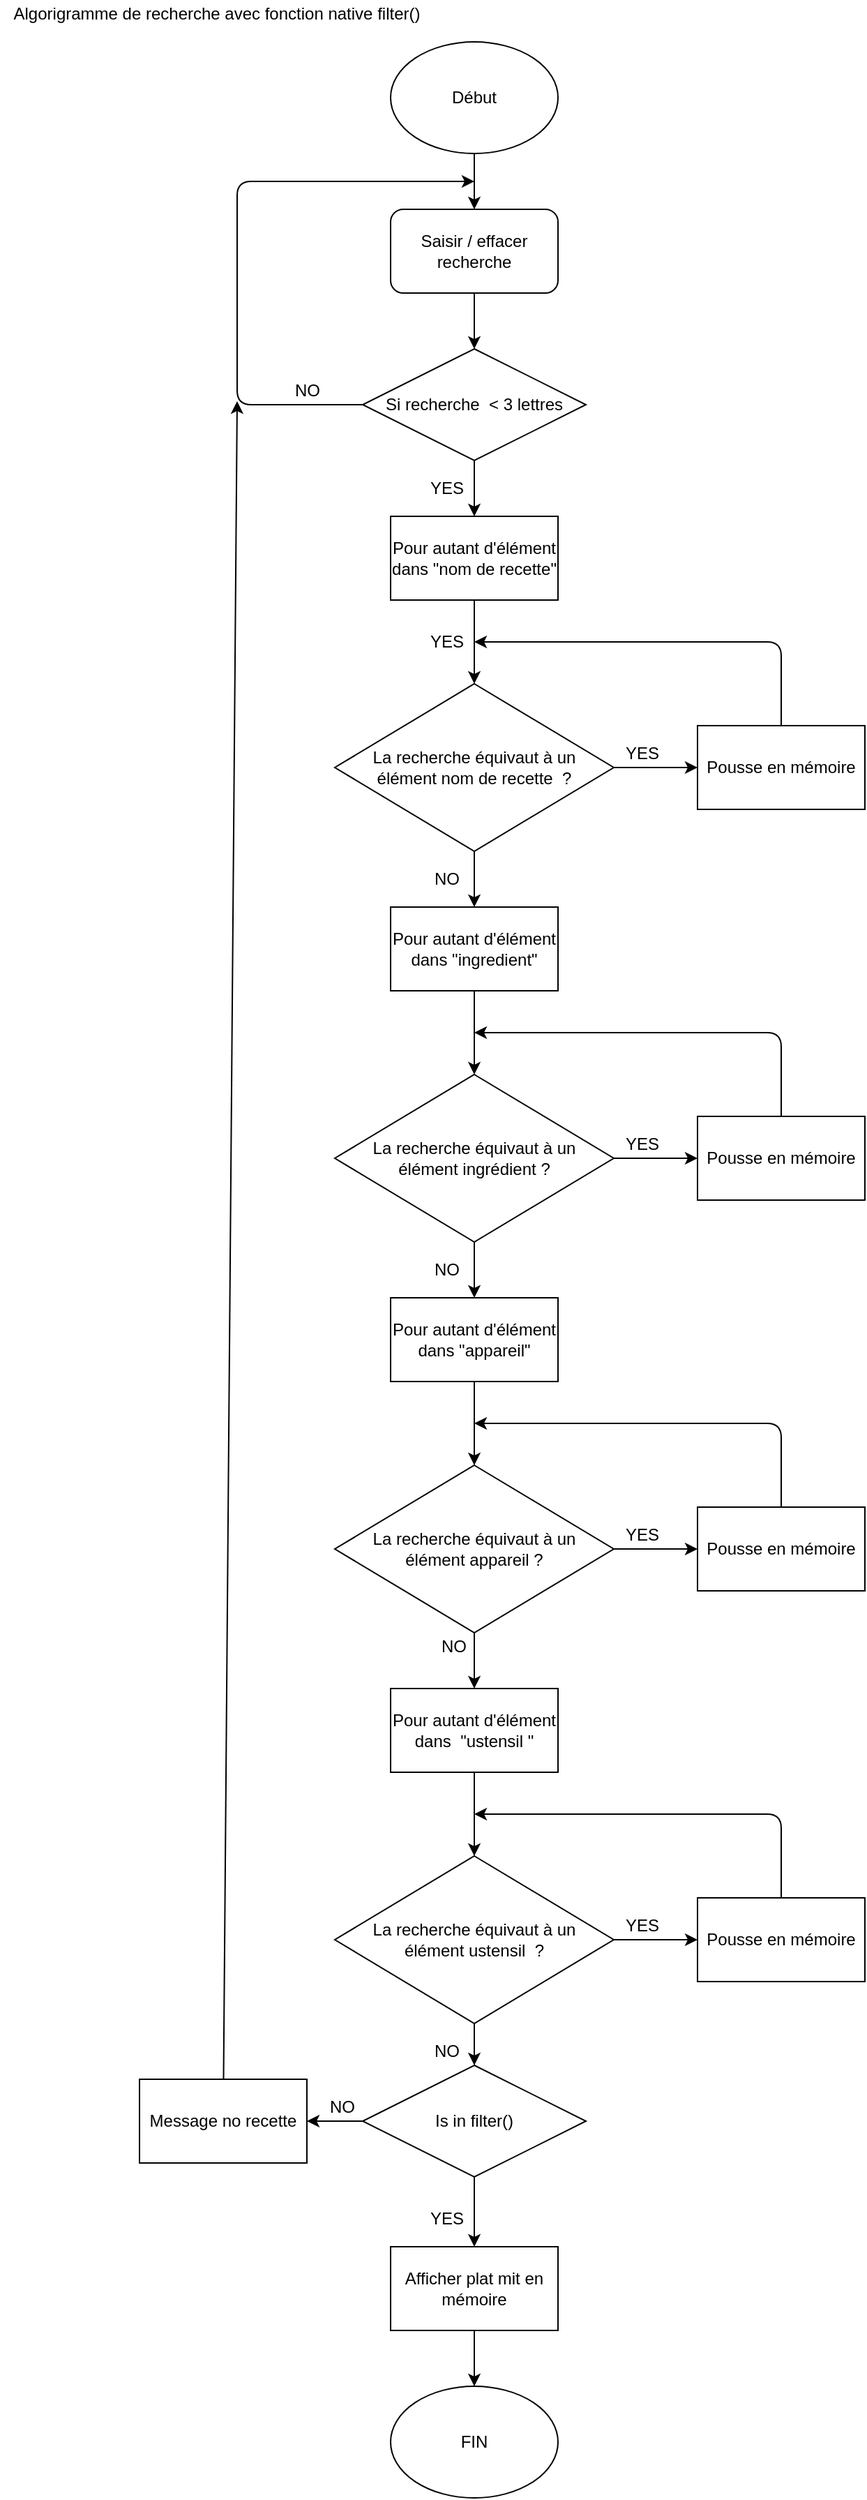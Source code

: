 <mxfile>
    <diagram id="82YIPT4hSedidPJd-CTC" name="Page-1">
        <mxGraphModel dx="1334" dy="617" grid="1" gridSize="10" guides="1" tooltips="1" connect="1" arrows="1" fold="1" page="1" pageScale="1" pageWidth="827" pageHeight="1169" math="0" shadow="0">
            <root>
                <mxCell id="0"/>
                <mxCell id="1" parent="0"/>
                <mxCell id="78" value="Début" style="ellipse;whiteSpace=wrap;html=1;" vertex="1" parent="1">
                    <mxGeometry x="300" y="40" width="120" height="80" as="geometry"/>
                </mxCell>
                <mxCell id="79" value="Saisir / effacer recherche" style="rounded=1;whiteSpace=wrap;html=1;" vertex="1" parent="1">
                    <mxGeometry x="300" y="160" width="120" height="60" as="geometry"/>
                </mxCell>
                <mxCell id="80" value="" style="endArrow=classic;html=1;exitX=0.5;exitY=1;exitDx=0;exitDy=0;entryX=0.5;entryY=0;entryDx=0;entryDy=0;" edge="1" parent="1" source="78" target="79">
                    <mxGeometry width="50" height="50" relative="1" as="geometry">
                        <mxPoint x="400" y="430" as="sourcePoint"/>
                        <mxPoint x="450" y="380" as="targetPoint"/>
                    </mxGeometry>
                </mxCell>
                <mxCell id="81" value="" style="endArrow=classic;html=1;exitX=0.5;exitY=1;exitDx=0;exitDy=0;entryX=0.5;entryY=0;entryDx=0;entryDy=0;" edge="1" parent="1" source="79" target="83">
                    <mxGeometry width="50" height="50" relative="1" as="geometry">
                        <mxPoint x="400" y="430" as="sourcePoint"/>
                        <mxPoint x="360" y="250" as="targetPoint"/>
                    </mxGeometry>
                </mxCell>
                <mxCell id="82" value="" style="edgeStyle=none;html=1;" edge="1" parent="1" source="83" target="89">
                    <mxGeometry relative="1" as="geometry"/>
                </mxCell>
                <mxCell id="83" value="&lt;span&gt;Si recherche&amp;nbsp; &amp;lt; 3 lettres&lt;/span&gt;" style="rhombus;whiteSpace=wrap;html=1;" vertex="1" parent="1">
                    <mxGeometry x="280" y="260" width="160" height="80" as="geometry"/>
                </mxCell>
                <mxCell id="84" value="" style="endArrow=classic;html=1;exitX=0;exitY=0.5;exitDx=0;exitDy=0;" edge="1" parent="1" source="83">
                    <mxGeometry width="50" height="50" relative="1" as="geometry">
                        <mxPoint x="400" y="430" as="sourcePoint"/>
                        <mxPoint x="360" y="140" as="targetPoint"/>
                        <Array as="points">
                            <mxPoint x="190" y="300"/>
                            <mxPoint x="190" y="230"/>
                            <mxPoint x="190" y="140"/>
                        </Array>
                    </mxGeometry>
                </mxCell>
                <mxCell id="85" value="" style="edgeStyle=none;html=1;" edge="1" parent="1" source="86" target="115">
                    <mxGeometry relative="1" as="geometry"/>
                </mxCell>
                <mxCell id="86" value="Afficher plat mit en mémoire" style="rounded=0;whiteSpace=wrap;html=1;" vertex="1" parent="1">
                    <mxGeometry x="300" y="1620" width="120" height="60" as="geometry"/>
                </mxCell>
                <mxCell id="87" style="edgeStyle=none;html=1;exitX=1;exitY=0.5;exitDx=0;exitDy=0;entryX=0;entryY=0.5;entryDx=0;entryDy=0;" edge="1" parent="1" source="88" target="93">
                    <mxGeometry relative="1" as="geometry"/>
                </mxCell>
                <mxCell id="88" value="La recherche équivaut à un&lt;br&gt;élément nom de recette&amp;nbsp; ?" style="rhombus;whiteSpace=wrap;html=1;" vertex="1" parent="1">
                    <mxGeometry x="260" y="500" width="200" height="120" as="geometry"/>
                </mxCell>
                <mxCell id="89" value="Pour autant d'élément dans &quot;nom de recette&quot;" style="rounded=0;whiteSpace=wrap;html=1;" vertex="1" parent="1">
                    <mxGeometry x="300" y="380" width="120" height="60" as="geometry"/>
                </mxCell>
                <mxCell id="90" value="" style="endArrow=classic;html=1;exitX=0.5;exitY=1;exitDx=0;exitDy=0;entryX=0.5;entryY=0;entryDx=0;entryDy=0;" edge="1" parent="1" source="88">
                    <mxGeometry width="50" height="50" relative="1" as="geometry">
                        <mxPoint x="400" y="720" as="sourcePoint"/>
                        <mxPoint x="360" y="660" as="targetPoint"/>
                    </mxGeometry>
                </mxCell>
                <mxCell id="91" value="" style="endArrow=classic;html=1;exitX=0.5;exitY=1;exitDx=0;exitDy=0;entryX=0.5;entryY=0;entryDx=0;entryDy=0;" edge="1" parent="1" source="89" target="88">
                    <mxGeometry width="50" height="50" relative="1" as="geometry">
                        <mxPoint x="400" y="320" as="sourcePoint"/>
                        <mxPoint x="450" y="270" as="targetPoint"/>
                    </mxGeometry>
                </mxCell>
                <mxCell id="92" style="edgeStyle=none;html=1;exitX=0.5;exitY=0;exitDx=0;exitDy=0;" edge="1" parent="1" source="93">
                    <mxGeometry relative="1" as="geometry">
                        <mxPoint x="360" y="470" as="targetPoint"/>
                        <Array as="points">
                            <mxPoint x="580" y="470"/>
                        </Array>
                    </mxGeometry>
                </mxCell>
                <mxCell id="93" value="Pousse en mémoire" style="rounded=0;whiteSpace=wrap;html=1;" vertex="1" parent="1">
                    <mxGeometry x="520" y="530" width="120" height="60" as="geometry"/>
                </mxCell>
                <mxCell id="94" style="edgeStyle=none;html=1;exitX=1;exitY=0.5;exitDx=0;exitDy=0;entryX=0;entryY=0.5;entryDx=0;entryDy=0;" edge="1" parent="1" source="95" target="99">
                    <mxGeometry relative="1" as="geometry"/>
                </mxCell>
                <mxCell id="95" value="La recherche équivaut à un&lt;br&gt;élément ingrédient ?" style="rhombus;whiteSpace=wrap;html=1;" vertex="1" parent="1">
                    <mxGeometry x="260" y="780" width="200" height="120" as="geometry"/>
                </mxCell>
                <mxCell id="96" value="Pour autant d'élément dans &quot;ingredient&quot;" style="rounded=0;whiteSpace=wrap;html=1;" vertex="1" parent="1">
                    <mxGeometry x="300" y="660" width="120" height="60" as="geometry"/>
                </mxCell>
                <mxCell id="97" value="" style="endArrow=classic;html=1;exitX=0.5;exitY=1;exitDx=0;exitDy=0;entryX=0.5;entryY=0;entryDx=0;entryDy=0;" edge="1" parent="1" source="96" target="95">
                    <mxGeometry width="50" height="50" relative="1" as="geometry">
                        <mxPoint x="400" y="600" as="sourcePoint"/>
                        <mxPoint x="450" y="550" as="targetPoint"/>
                    </mxGeometry>
                </mxCell>
                <mxCell id="98" style="edgeStyle=none;html=1;exitX=0.5;exitY=0;exitDx=0;exitDy=0;" edge="1" parent="1" source="99">
                    <mxGeometry relative="1" as="geometry">
                        <mxPoint x="360" y="750" as="targetPoint"/>
                        <Array as="points">
                            <mxPoint x="580" y="750"/>
                        </Array>
                    </mxGeometry>
                </mxCell>
                <mxCell id="99" value="Pousse en mémoire" style="rounded=0;whiteSpace=wrap;html=1;" vertex="1" parent="1">
                    <mxGeometry x="520" y="810" width="120" height="60" as="geometry"/>
                </mxCell>
                <mxCell id="100" style="edgeStyle=none;html=1;exitX=1;exitY=0.5;exitDx=0;exitDy=0;entryX=0;entryY=0.5;entryDx=0;entryDy=0;" edge="1" parent="1" source="101" target="107">
                    <mxGeometry relative="1" as="geometry"/>
                </mxCell>
                <mxCell id="101" value="La recherche équivaut à un&lt;br&gt;élément appareil ?" style="rhombus;whiteSpace=wrap;html=1;" vertex="1" parent="1">
                    <mxGeometry x="260" y="1060" width="200" height="120" as="geometry"/>
                </mxCell>
                <mxCell id="102" value="Pour autant d'élément dans &quot;appareil&quot;" style="rounded=0;whiteSpace=wrap;html=1;" vertex="1" parent="1">
                    <mxGeometry x="300" y="940" width="120" height="60" as="geometry"/>
                </mxCell>
                <mxCell id="103" value="" style="endArrow=classic;html=1;exitX=0.5;exitY=1;exitDx=0;exitDy=0;entryX=0.5;entryY=0;entryDx=0;entryDy=0;" edge="1" parent="1">
                    <mxGeometry width="50" height="50" relative="1" as="geometry">
                        <mxPoint x="360" y="900" as="sourcePoint"/>
                        <mxPoint x="360" y="940" as="targetPoint"/>
                    </mxGeometry>
                </mxCell>
                <mxCell id="104" value="" style="endArrow=classic;html=1;exitX=0.5;exitY=1;exitDx=0;exitDy=0;entryX=0.5;entryY=0;entryDx=0;entryDy=0;" edge="1" parent="1" source="101">
                    <mxGeometry width="50" height="50" relative="1" as="geometry">
                        <mxPoint x="400" y="1280" as="sourcePoint"/>
                        <mxPoint x="360" y="1220" as="targetPoint"/>
                    </mxGeometry>
                </mxCell>
                <mxCell id="105" value="" style="endArrow=classic;html=1;exitX=0.5;exitY=1;exitDx=0;exitDy=0;entryX=0.5;entryY=0;entryDx=0;entryDy=0;" edge="1" parent="1" source="102" target="101">
                    <mxGeometry width="50" height="50" relative="1" as="geometry">
                        <mxPoint x="400" y="880" as="sourcePoint"/>
                        <mxPoint x="450" y="830" as="targetPoint"/>
                    </mxGeometry>
                </mxCell>
                <mxCell id="106" style="edgeStyle=none;html=1;exitX=0.5;exitY=0;exitDx=0;exitDy=0;" edge="1" parent="1" source="107">
                    <mxGeometry relative="1" as="geometry">
                        <mxPoint x="360" y="1030" as="targetPoint"/>
                        <Array as="points">
                            <mxPoint x="580" y="1030"/>
                        </Array>
                    </mxGeometry>
                </mxCell>
                <mxCell id="107" value="Pousse en mémoire" style="rounded=0;whiteSpace=wrap;html=1;" vertex="1" parent="1">
                    <mxGeometry x="520" y="1090" width="120" height="60" as="geometry"/>
                </mxCell>
                <mxCell id="108" style="edgeStyle=none;html=1;exitX=1;exitY=0.5;exitDx=0;exitDy=0;entryX=0;entryY=0.5;entryDx=0;entryDy=0;" edge="1" parent="1" source="110" target="114">
                    <mxGeometry relative="1" as="geometry"/>
                </mxCell>
                <mxCell id="109" value="" style="edgeStyle=none;html=1;" edge="1" parent="1" source="110" target="118">
                    <mxGeometry relative="1" as="geometry"/>
                </mxCell>
                <mxCell id="110" value="La recherche équivaut à un&lt;br&gt;élément ustensil&amp;nbsp; ?" style="rhombus;whiteSpace=wrap;html=1;" vertex="1" parent="1">
                    <mxGeometry x="260" y="1340" width="200" height="120" as="geometry"/>
                </mxCell>
                <mxCell id="111" value="Pour autant d'élément dans&amp;nbsp; &quot;ustensil&amp;nbsp;&quot;" style="rounded=0;whiteSpace=wrap;html=1;" vertex="1" parent="1">
                    <mxGeometry x="300" y="1220" width="120" height="60" as="geometry"/>
                </mxCell>
                <mxCell id="112" value="" style="endArrow=classic;html=1;exitX=0.5;exitY=1;exitDx=0;exitDy=0;entryX=0.5;entryY=0;entryDx=0;entryDy=0;" edge="1" parent="1" source="111" target="110">
                    <mxGeometry width="50" height="50" relative="1" as="geometry">
                        <mxPoint x="400" y="1160" as="sourcePoint"/>
                        <mxPoint x="450" y="1110" as="targetPoint"/>
                    </mxGeometry>
                </mxCell>
                <mxCell id="113" style="edgeStyle=none;html=1;exitX=0.5;exitY=0;exitDx=0;exitDy=0;" edge="1" parent="1" source="114">
                    <mxGeometry relative="1" as="geometry">
                        <mxPoint x="360" y="1310" as="targetPoint"/>
                        <Array as="points">
                            <mxPoint x="580" y="1310"/>
                        </Array>
                    </mxGeometry>
                </mxCell>
                <mxCell id="114" value="Pousse en mémoire" style="rounded=0;whiteSpace=wrap;html=1;" vertex="1" parent="1">
                    <mxGeometry x="520" y="1370" width="120" height="60" as="geometry"/>
                </mxCell>
                <mxCell id="115" value="FIN" style="ellipse;whiteSpace=wrap;html=1;" vertex="1" parent="1">
                    <mxGeometry x="300" y="1720" width="120" height="80" as="geometry"/>
                </mxCell>
                <mxCell id="116" value="" style="edgeStyle=none;html=1;" edge="1" parent="1" source="118" target="86">
                    <mxGeometry relative="1" as="geometry"/>
                </mxCell>
                <mxCell id="117" value="" style="edgeStyle=none;html=1;" edge="1" parent="1" source="118" target="120">
                    <mxGeometry relative="1" as="geometry"/>
                </mxCell>
                <mxCell id="118" value="Is in filter()" style="rhombus;whiteSpace=wrap;html=1;" vertex="1" parent="1">
                    <mxGeometry x="280" y="1490" width="160" height="80" as="geometry"/>
                </mxCell>
                <mxCell id="119" style="edgeStyle=none;html=1;" edge="1" parent="1" source="120">
                    <mxGeometry relative="1" as="geometry">
                        <mxPoint x="190" y="297.5" as="targetPoint"/>
                    </mxGeometry>
                </mxCell>
                <mxCell id="120" value="Message no recette" style="rounded=0;whiteSpace=wrap;html=1;" vertex="1" parent="1">
                    <mxGeometry x="120" y="1500" width="120" height="60" as="geometry"/>
                </mxCell>
                <mxCell id="121" value="NO" style="text;html=1;resizable=0;autosize=1;align=center;verticalAlign=middle;points=[];fillColor=none;strokeColor=none;rounded=0;" vertex="1" parent="1">
                    <mxGeometry x="225" y="280" width="30" height="20" as="geometry"/>
                </mxCell>
                <mxCell id="122" value="YES" style="text;html=1;resizable=0;autosize=1;align=center;verticalAlign=middle;points=[];fillColor=none;strokeColor=none;rounded=0;" vertex="1" parent="1">
                    <mxGeometry x="320" y="350" width="40" height="20" as="geometry"/>
                </mxCell>
                <mxCell id="123" value="YES" style="text;html=1;resizable=0;autosize=1;align=center;verticalAlign=middle;points=[];fillColor=none;strokeColor=none;rounded=0;" vertex="1" parent="1">
                    <mxGeometry x="460" y="820" width="40" height="20" as="geometry"/>
                </mxCell>
                <mxCell id="124" value="YES" style="text;html=1;resizable=0;autosize=1;align=center;verticalAlign=middle;points=[];fillColor=none;strokeColor=none;rounded=0;" vertex="1" parent="1">
                    <mxGeometry x="460" y="540" width="40" height="20" as="geometry"/>
                </mxCell>
                <mxCell id="125" value="YES" style="text;html=1;resizable=0;autosize=1;align=center;verticalAlign=middle;points=[];fillColor=none;strokeColor=none;rounded=0;" vertex="1" parent="1">
                    <mxGeometry x="320" y="460" width="40" height="20" as="geometry"/>
                </mxCell>
                <mxCell id="126" value="NO" style="text;html=1;resizable=0;autosize=1;align=center;verticalAlign=middle;points=[];fillColor=none;strokeColor=none;rounded=0;" vertex="1" parent="1">
                    <mxGeometry x="325" y="630" width="30" height="20" as="geometry"/>
                </mxCell>
                <mxCell id="128" value="NO" style="text;html=1;resizable=0;autosize=1;align=center;verticalAlign=middle;points=[];fillColor=none;strokeColor=none;rounded=0;" vertex="1" parent="1">
                    <mxGeometry x="325" y="910" width="30" height="20" as="geometry"/>
                </mxCell>
                <mxCell id="130" value="NO" style="text;html=1;resizable=0;autosize=1;align=center;verticalAlign=middle;points=[];fillColor=none;strokeColor=none;rounded=0;" vertex="1" parent="1">
                    <mxGeometry x="330" y="1180" width="30" height="20" as="geometry"/>
                </mxCell>
                <mxCell id="131" value="NO" style="text;html=1;resizable=0;autosize=1;align=center;verticalAlign=middle;points=[];fillColor=none;strokeColor=none;rounded=0;" vertex="1" parent="1">
                    <mxGeometry x="325" y="1470" width="30" height="20" as="geometry"/>
                </mxCell>
                <mxCell id="132" value="YES" style="text;html=1;resizable=0;autosize=1;align=center;verticalAlign=middle;points=[];fillColor=none;strokeColor=none;rounded=0;" vertex="1" parent="1">
                    <mxGeometry x="460" y="1100" width="40" height="20" as="geometry"/>
                </mxCell>
                <mxCell id="133" value="YES" style="text;html=1;resizable=0;autosize=1;align=center;verticalAlign=middle;points=[];fillColor=none;strokeColor=none;rounded=0;" vertex="1" parent="1">
                    <mxGeometry x="460" y="1380" width="40" height="20" as="geometry"/>
                </mxCell>
                <mxCell id="134" value="NO" style="text;html=1;resizable=0;autosize=1;align=center;verticalAlign=middle;points=[];fillColor=none;strokeColor=none;rounded=0;" vertex="1" parent="1">
                    <mxGeometry x="250" y="1510" width="30" height="20" as="geometry"/>
                </mxCell>
                <mxCell id="135" value="YES" style="text;html=1;resizable=0;autosize=1;align=center;verticalAlign=middle;points=[];fillColor=none;strokeColor=none;rounded=0;" vertex="1" parent="1">
                    <mxGeometry x="320" y="1590" width="40" height="20" as="geometry"/>
                </mxCell>
                <mxCell id="136" value="Algorigramme de recherche avec fonction native filter()" style="text;html=1;resizable=0;autosize=1;align=center;verticalAlign=middle;points=[];fillColor=none;strokeColor=none;rounded=0;" vertex="1" parent="1">
                    <mxGeometry x="20" y="10" width="310" height="20" as="geometry"/>
                </mxCell>
            </root>
        </mxGraphModel>
    </diagram>
</mxfile>